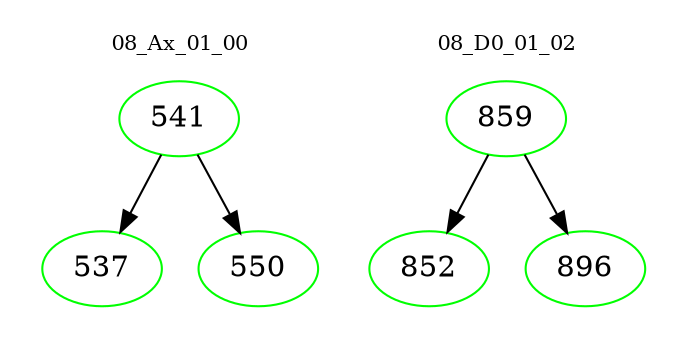 digraph{
subgraph cluster_0 {
color = white
label = "08_Ax_01_00";
fontsize=10;
T0_541 [label="541", color="green"]
T0_541 -> T0_537 [color="black"]
T0_537 [label="537", color="green"]
T0_541 -> T0_550 [color="black"]
T0_550 [label="550", color="green"]
}
subgraph cluster_1 {
color = white
label = "08_D0_01_02";
fontsize=10;
T1_859 [label="859", color="green"]
T1_859 -> T1_852 [color="black"]
T1_852 [label="852", color="green"]
T1_859 -> T1_896 [color="black"]
T1_896 [label="896", color="green"]
}
}

